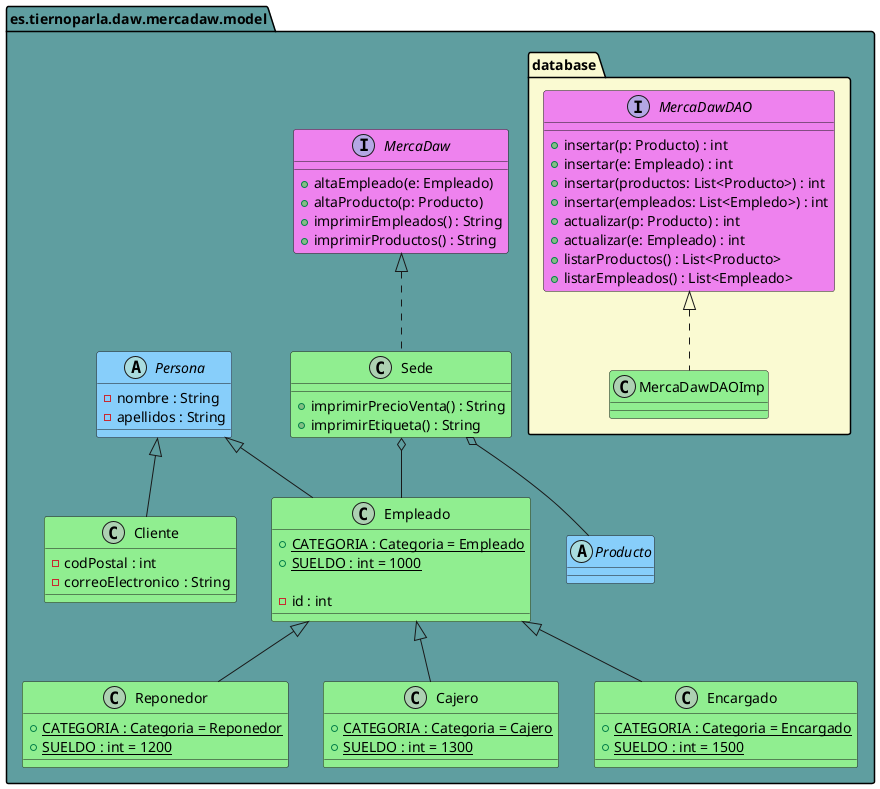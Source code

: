 @startuml Diagrama de Clases Modelo
allow_mixing
set namespaceSeparator none

package es.tiernoparla.daw.mercadaw.model #CadetBlue {

    package database #LightGoldenRodYellow {

        interface MercaDawDAO #Violet{
            + insertar(p: Producto) : int
            + insertar(e: Empleado) : int
            + insertar(productos: List<Producto>) : int
            + insertar(empleados: List<Empledo>) : int
            + actualizar(p: Producto) : int
            + actualizar(e: Empleado) : int
            + listarProductos() : List<Producto>
            + listarEmpleados() : List<Empleado>
        }

        class MercaDawDAOImp #LightGreen {

        }
    }
    
    interface MercaDaw #Violet {
        'Provisional basandonos en la anterior practica

        + altaEmpleado(e: Empleado)
        + altaProducto(p: Producto)
        + imprimirEmpleados() : String
        + imprimirProductos() : String
    }

    class Sede #LightGreen {
        'Provisional basandonos en la anterior practica

        + imprimirPrecioVenta() : String
        + imprimirEtiqueta() : String
    }

    abstract class Persona #LightSkyBlue {
        - nombre : String
        - apellidos : String
    }

    class Empleado #LightGreen {
        + CATEGORIA : Categoria = Empleado {static}
        + SUELDO : int = 1000 {static}

        - id : int
    }

    class Reponedor #LightGreen {
        + CATEGORIA : Categoria = Reponedor {static}
        + SUELDO : int = 1200 {static}
    }

    class Cajero #LightGreen {
        + CATEGORIA : Categoria = Cajero {static}
        + SUELDO : int = 1300 {static}
    }

    class Encargado #LightGreen {
        + CATEGORIA : Categoria = Encargado {static}
        + SUELDO : int = 1500 {static}
    }

    class Cliente #LightGreen {
        - codPostal : int
        - correoElectronico : String
    }

    abstract class Producto #LightSkyBlue {
        'Por completar, y falta añadir las clases hijas
    }
}

MercaDaw <|.. Sede
Sede o-- Producto
Sede o-- Empleado

Persona <|-- Cliente
Persona <|-- Empleado
Empleado <|-- Reponedor
Empleado <|-- Cajero
Empleado <|-- Encargado

MercaDawDAO <|.. MercaDawDAOImp

@enduml